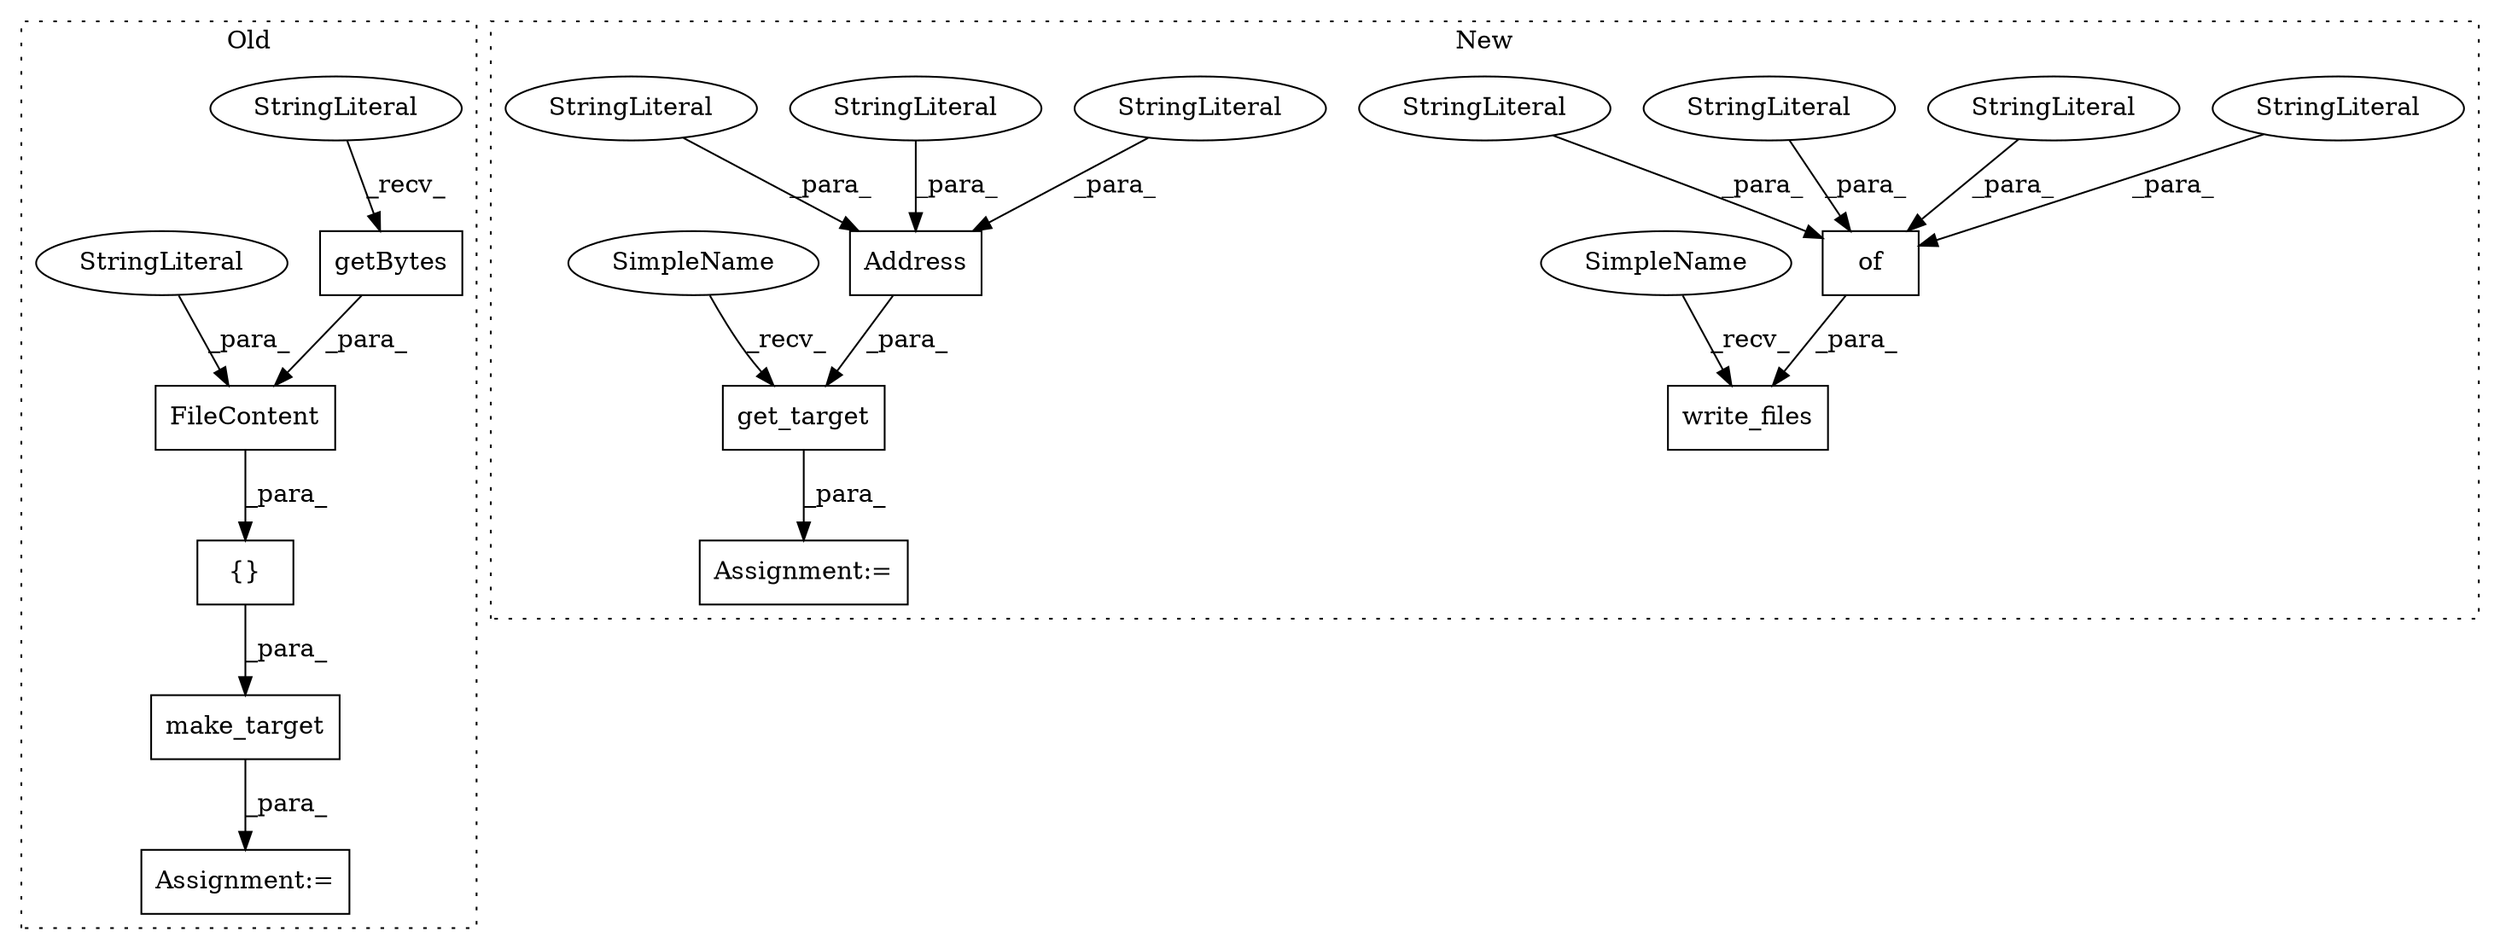 digraph G {
subgraph cluster0 {
1 [label="getBytes" a="32" s="8034" l="10" shape="box"];
3 [label="FileContent" a="32" s="7961,8044" l="12,1" shape="box"];
4 [label="{}" a="4" s="8189,8211" l="1,1" shape="box"];
8 [label="StringLiteral" a="45" s="7984" l="49" shape="ellipse"];
9 [label="StringLiteral" a="45" s="7973" l="10" shape="ellipse"];
17 [label="Assignment:=" a="7" s="8155" l="1" shape="box"];
18 [label="make_target" a="32" s="8156,8212" l="12,1" shape="box"];
label = "Old";
style="dotted";
}
subgraph cluster1 {
2 [label="Address" a="32" s="7893,7915" l="8,1" shape="box"];
5 [label="get_target" a="32" s="7882,7916" l="11,1" shape="box"];
6 [label="write_files" a="32" s="7705,7793" l="12,1" shape="box"];
7 [label="StringLiteral" a="45" s="7901" l="2" shape="ellipse"];
10 [label="StringLiteral" a="45" s="7904" l="3" shape="ellipse"];
11 [label="StringLiteral" a="45" s="7908" l="7" shape="ellipse"];
12 [label="of" a="32" s="7721,7792" l="3,1" shape="box"];
13 [label="Assignment:=" a="7" s="7930" l="1" shape="box"];
14 [label="StringLiteral" a="45" s="7758" l="7" shape="ellipse"];
15 [label="StringLiteral" a="45" s="7724" l="7" shape="ellipse"];
16 [label="StringLiteral" a="45" s="7766" l="26" shape="ellipse"];
19 [label="StringLiteral" a="45" s="7741" l="6" shape="ellipse"];
20 [label="SimpleName" a="42" s="7693" l="11" shape="ellipse"];
21 [label="SimpleName" a="42" s="7870" l="11" shape="ellipse"];
label = "New";
style="dotted";
}
1 -> 3 [label="_para_"];
2 -> 5 [label="_para_"];
3 -> 4 [label="_para_"];
4 -> 18 [label="_para_"];
5 -> 13 [label="_para_"];
7 -> 2 [label="_para_"];
8 -> 1 [label="_recv_"];
9 -> 3 [label="_para_"];
10 -> 2 [label="_para_"];
11 -> 2 [label="_para_"];
12 -> 6 [label="_para_"];
14 -> 12 [label="_para_"];
15 -> 12 [label="_para_"];
16 -> 12 [label="_para_"];
18 -> 17 [label="_para_"];
19 -> 12 [label="_para_"];
20 -> 6 [label="_recv_"];
21 -> 5 [label="_recv_"];
}
